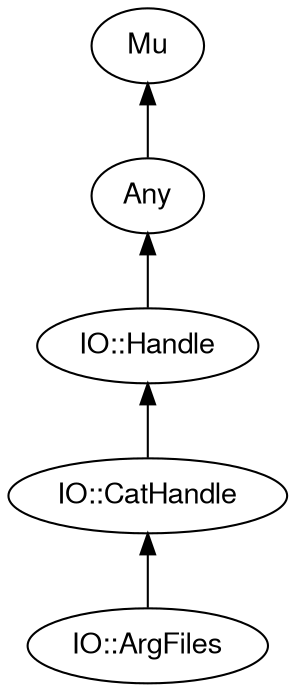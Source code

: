 digraph "raku-type-graph" {
    rankdir=BT;
    splines=polyline;
    overlap=false;

    graph [truecolor=true bgcolor="#FFFFFF"];
    // Types
    "IO::ArgFiles" [color="#000000", fontcolor="#000000", href="/type/IO::ArgFiles", fontname="FreeSans"];
    "Mu" [color="#000000", fontcolor="#000000", href="/type/Mu", fontname="FreeSans"];
    "Any" [color="#000000", fontcolor="#000000", href="/type/Any", fontname="FreeSans"];
    "IO::Handle" [color="#000000", fontcolor="#000000", href="/type/IO::Handle", fontname="FreeSans"];
    "IO::CatHandle" [color="#000000", fontcolor="#000000", href="/type/IO::CatHandle", fontname="FreeSans"];

    // Superclasses
    "IO::ArgFiles" -> "IO::CatHandle" [color="#000000"];
    "Any" -> "Mu" [color="#000000"];
    "IO::Handle" -> "Any" [color="#000000"];
    "IO::CatHandle" -> "IO::Handle" [color="#000000"];

    // Roles
}
